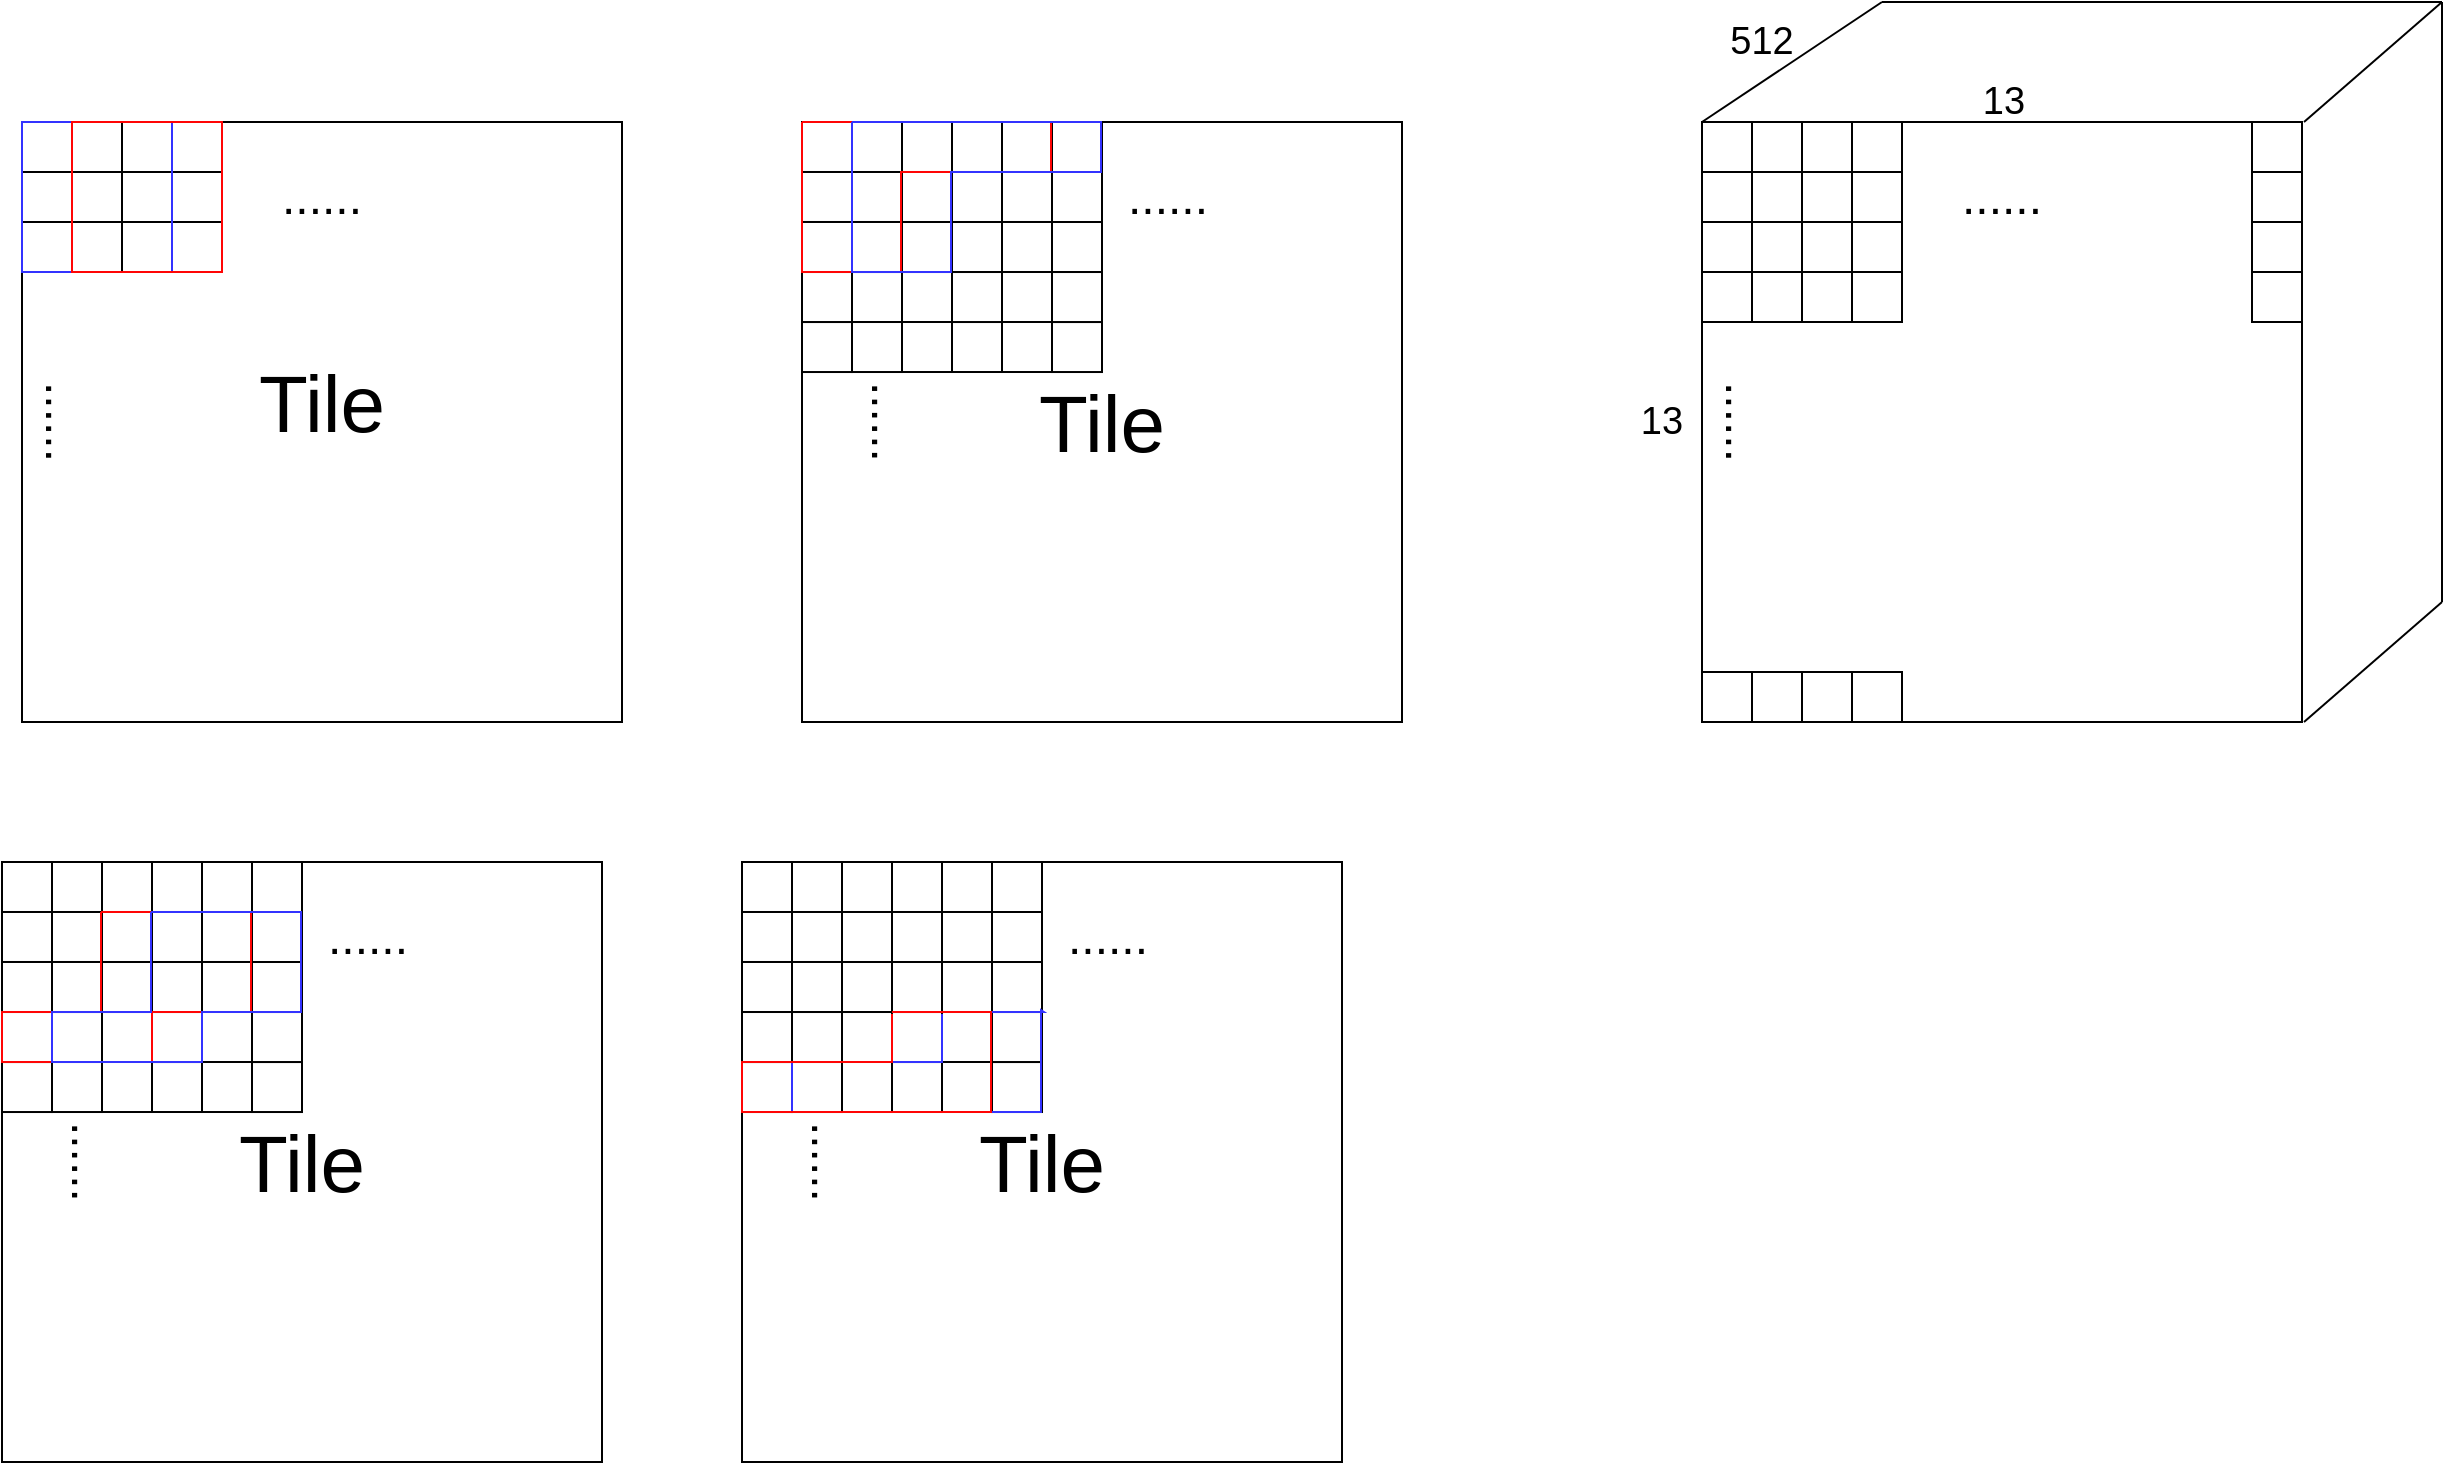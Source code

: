 <mxfile version="12.9.13" type="device"><diagram id="gLFDSMMotIsGhSDEbS6E" name="Page-1"><mxGraphModel dx="1173" dy="673" grid="1" gridSize="10" guides="1" tooltips="1" connect="1" arrows="1" fold="1" page="1" pageScale="1" pageWidth="827" pageHeight="1169" math="0" shadow="0"><root><mxCell id="0"/><mxCell id="1" parent="0"/><mxCell id="t9KHdx_iMMHljzyLXslS-122" value="" style="group" parent="1" vertex="1" connectable="0"><mxGeometry x="100" y="80" width="300" height="300" as="geometry"/></mxCell><mxCell id="t9KHdx_iMMHljzyLXslS-120" value="" style="group" parent="t9KHdx_iMMHljzyLXslS-122" vertex="1" connectable="0"><mxGeometry width="300" height="300" as="geometry"/></mxCell><mxCell id="t9KHdx_iMMHljzyLXslS-113" value="" style="rounded=0;whiteSpace=wrap;html=1;" parent="t9KHdx_iMMHljzyLXslS-120" vertex="1"><mxGeometry width="300" height="300" as="geometry"/></mxCell><mxCell id="t9KHdx_iMMHljzyLXslS-2" value="" style="rounded=0;whiteSpace=wrap;html=1;" parent="t9KHdx_iMMHljzyLXslS-120" vertex="1"><mxGeometry width="25" height="25" as="geometry"/></mxCell><mxCell id="t9KHdx_iMMHljzyLXslS-3" value="" style="rounded=0;whiteSpace=wrap;html=1;" parent="t9KHdx_iMMHljzyLXslS-120" vertex="1"><mxGeometry x="25" width="25" height="25" as="geometry"/></mxCell><mxCell id="t9KHdx_iMMHljzyLXslS-4" value="" style="rounded=0;whiteSpace=wrap;html=1;" parent="t9KHdx_iMMHljzyLXslS-120" vertex="1"><mxGeometry x="50" width="25" height="25" as="geometry"/></mxCell><mxCell id="t9KHdx_iMMHljzyLXslS-5" value="" style="rounded=0;whiteSpace=wrap;html=1;" parent="t9KHdx_iMMHljzyLXslS-120" vertex="1"><mxGeometry x="75" width="25" height="25" as="geometry"/></mxCell><mxCell id="t9KHdx_iMMHljzyLXslS-6" value="" style="rounded=0;whiteSpace=wrap;html=1;" parent="t9KHdx_iMMHljzyLXslS-120" vertex="1"><mxGeometry y="25" width="25" height="25" as="geometry"/></mxCell><mxCell id="t9KHdx_iMMHljzyLXslS-7" value="" style="rounded=0;whiteSpace=wrap;html=1;" parent="t9KHdx_iMMHljzyLXslS-120" vertex="1"><mxGeometry x="25" y="25" width="25" height="25" as="geometry"/></mxCell><mxCell id="t9KHdx_iMMHljzyLXslS-8" value="" style="rounded=0;whiteSpace=wrap;html=1;" parent="t9KHdx_iMMHljzyLXslS-120" vertex="1"><mxGeometry x="50" y="25" width="25" height="25" as="geometry"/></mxCell><mxCell id="t9KHdx_iMMHljzyLXslS-9" value="" style="rounded=0;whiteSpace=wrap;html=1;" parent="t9KHdx_iMMHljzyLXslS-120" vertex="1"><mxGeometry x="75" y="25" width="25" height="25" as="geometry"/></mxCell><mxCell id="t9KHdx_iMMHljzyLXslS-10" value="" style="rounded=0;whiteSpace=wrap;html=1;" parent="t9KHdx_iMMHljzyLXslS-120" vertex="1"><mxGeometry y="50" width="25" height="25" as="geometry"/></mxCell><mxCell id="t9KHdx_iMMHljzyLXslS-11" value="" style="rounded=0;whiteSpace=wrap;html=1;" parent="t9KHdx_iMMHljzyLXslS-120" vertex="1"><mxGeometry x="25" y="50" width="25" height="25" as="geometry"/></mxCell><mxCell id="t9KHdx_iMMHljzyLXslS-12" value="" style="rounded=0;whiteSpace=wrap;html=1;" parent="t9KHdx_iMMHljzyLXslS-120" vertex="1"><mxGeometry x="50" y="50" width="25" height="25" as="geometry"/></mxCell><mxCell id="t9KHdx_iMMHljzyLXslS-13" value="" style="rounded=0;whiteSpace=wrap;html=1;" parent="t9KHdx_iMMHljzyLXslS-120" vertex="1"><mxGeometry x="75" y="50" width="25" height="25" as="geometry"/></mxCell><mxCell id="t9KHdx_iMMHljzyLXslS-18" value="" style="rounded=0;whiteSpace=wrap;html=1;fillColor=none;strokeColor=#3333FF;" parent="t9KHdx_iMMHljzyLXslS-120" vertex="1"><mxGeometry width="75" height="75" as="geometry"/></mxCell><mxCell id="t9KHdx_iMMHljzyLXslS-19" value="" style="rounded=0;whiteSpace=wrap;html=1;strokeColor=#FF0505;fillColor=none;" parent="t9KHdx_iMMHljzyLXslS-120" vertex="1"><mxGeometry x="25" width="75" height="75" as="geometry"/></mxCell><mxCell id="t9KHdx_iMMHljzyLXslS-20" value="&lt;font style=&quot;font-size: 40px&quot;&gt;Tile&lt;/font&gt;" style="text;html=1;strokeColor=none;fillColor=none;align=center;verticalAlign=middle;whiteSpace=wrap;rounded=0;" parent="t9KHdx_iMMHljzyLXslS-120" vertex="1"><mxGeometry x="130" y="130" width="40" height="20" as="geometry"/></mxCell><mxCell id="t9KHdx_iMMHljzyLXslS-21" value="&lt;font style=&quot;font-size: 24px&quot;&gt;......&lt;/font&gt;" style="text;html=1;strokeColor=none;fillColor=none;align=center;verticalAlign=middle;whiteSpace=wrap;rounded=0;" parent="t9KHdx_iMMHljzyLXslS-120" vertex="1"><mxGeometry x="130" y="27.5" width="40" height="20" as="geometry"/></mxCell><mxCell id="t9KHdx_iMMHljzyLXslS-22" value="&lt;font style=&quot;font-size: 24px&quot;&gt;......&lt;/font&gt;" style="text;html=1;strokeColor=none;fillColor=none;align=center;verticalAlign=middle;whiteSpace=wrap;rounded=0;rotation=90;" parent="t9KHdx_iMMHljzyLXslS-120" vertex="1"><mxGeometry y="140" width="40" height="20" as="geometry"/></mxCell><mxCell id="t9KHdx_iMMHljzyLXslS-124" value="" style="group" parent="1" vertex="1" connectable="0"><mxGeometry x="490" y="80" width="300" height="300" as="geometry"/></mxCell><mxCell id="t9KHdx_iMMHljzyLXslS-24" value="" style="group" parent="t9KHdx_iMMHljzyLXslS-124" vertex="1" connectable="0"><mxGeometry width="300" height="300" as="geometry"/></mxCell><mxCell id="t9KHdx_iMMHljzyLXslS-77" value="" style="group" parent="t9KHdx_iMMHljzyLXslS-24" vertex="1" connectable="0"><mxGeometry width="300" height="300" as="geometry"/></mxCell><mxCell id="t9KHdx_iMMHljzyLXslS-25" value="" style="rounded=0;whiteSpace=wrap;html=1;" parent="t9KHdx_iMMHljzyLXslS-77" vertex="1"><mxGeometry width="300" height="300" as="geometry"/></mxCell><mxCell id="t9KHdx_iMMHljzyLXslS-40" value="&lt;font style=&quot;font-size: 40px&quot;&gt;Tile&lt;/font&gt;" style="text;html=1;strokeColor=none;fillColor=none;align=center;verticalAlign=middle;whiteSpace=wrap;rounded=0;" parent="t9KHdx_iMMHljzyLXslS-77" vertex="1"><mxGeometry x="136.957" y="141.892" width="26.087" height="16.216" as="geometry"/></mxCell><mxCell id="t9KHdx_iMMHljzyLXslS-41" value="&lt;font style=&quot;font-size: 24px&quot;&gt;......&lt;/font&gt;" style="text;html=1;strokeColor=none;fillColor=none;align=center;verticalAlign=middle;whiteSpace=wrap;rounded=0;" parent="t9KHdx_iMMHljzyLXslS-77" vertex="1"><mxGeometry x="169.998" y="30.003" width="26.087" height="16.216" as="geometry"/></mxCell><mxCell id="t9KHdx_iMMHljzyLXslS-42" value="&lt;font style=&quot;font-size: 24px&quot;&gt;......&lt;/font&gt;" style="text;html=1;strokeColor=none;fillColor=none;align=center;verticalAlign=middle;whiteSpace=wrap;rounded=0;rotation=90;" parent="t9KHdx_iMMHljzyLXslS-77" vertex="1"><mxGeometry x="30.001" y="141.894" width="26.087" height="16.216" as="geometry"/></mxCell><mxCell id="t9KHdx_iMMHljzyLXslS-112" value="" style="group" parent="t9KHdx_iMMHljzyLXslS-77" vertex="1" connectable="0"><mxGeometry width="175" height="125.017" as="geometry"/></mxCell><mxCell id="t9KHdx_iMMHljzyLXslS-78" value="" style="group" parent="t9KHdx_iMMHljzyLXslS-112" vertex="1" connectable="0"><mxGeometry width="175" height="125.017" as="geometry"/></mxCell><mxCell id="t9KHdx_iMMHljzyLXslS-79" value="" style="rounded=0;whiteSpace=wrap;html=1;" parent="t9KHdx_iMMHljzyLXslS-78" vertex="1"><mxGeometry width="25" height="25" as="geometry"/></mxCell><mxCell id="t9KHdx_iMMHljzyLXslS-80" value="" style="rounded=0;whiteSpace=wrap;html=1;" parent="t9KHdx_iMMHljzyLXslS-78" vertex="1"><mxGeometry x="25" width="25" height="25" as="geometry"/></mxCell><mxCell id="t9KHdx_iMMHljzyLXslS-81" value="" style="rounded=0;whiteSpace=wrap;html=1;" parent="t9KHdx_iMMHljzyLXslS-78" vertex="1"><mxGeometry x="50" width="25" height="25" as="geometry"/></mxCell><mxCell id="t9KHdx_iMMHljzyLXslS-82" value="" style="rounded=0;whiteSpace=wrap;html=1;" parent="t9KHdx_iMMHljzyLXslS-78" vertex="1"><mxGeometry x="75" width="25" height="25" as="geometry"/></mxCell><mxCell id="t9KHdx_iMMHljzyLXslS-83" value="" style="rounded=0;whiteSpace=wrap;html=1;" parent="t9KHdx_iMMHljzyLXslS-78" vertex="1"><mxGeometry y="24.997" width="25" height="25" as="geometry"/></mxCell><mxCell id="t9KHdx_iMMHljzyLXslS-84" value="" style="rounded=0;whiteSpace=wrap;html=1;" parent="t9KHdx_iMMHljzyLXslS-78" vertex="1"><mxGeometry x="25" y="24.997" width="25" height="25" as="geometry"/></mxCell><mxCell id="t9KHdx_iMMHljzyLXslS-85" value="" style="rounded=0;whiteSpace=wrap;html=1;" parent="t9KHdx_iMMHljzyLXslS-78" vertex="1"><mxGeometry x="50" y="24.997" width="25" height="25" as="geometry"/></mxCell><mxCell id="t9KHdx_iMMHljzyLXslS-86" value="" style="rounded=0;whiteSpace=wrap;html=1;" parent="t9KHdx_iMMHljzyLXslS-78" vertex="1"><mxGeometry x="75" y="24.997" width="25" height="25" as="geometry"/></mxCell><mxCell id="t9KHdx_iMMHljzyLXslS-87" value="" style="rounded=0;whiteSpace=wrap;html=1;" parent="t9KHdx_iMMHljzyLXslS-78" vertex="1"><mxGeometry y="49.994" width="25" height="25" as="geometry"/></mxCell><mxCell id="t9KHdx_iMMHljzyLXslS-88" value="" style="rounded=0;whiteSpace=wrap;html=1;" parent="t9KHdx_iMMHljzyLXslS-78" vertex="1"><mxGeometry x="25" y="49.994" width="25" height="25" as="geometry"/></mxCell><mxCell id="t9KHdx_iMMHljzyLXslS-89" value="" style="rounded=0;whiteSpace=wrap;html=1;" parent="t9KHdx_iMMHljzyLXslS-78" vertex="1"><mxGeometry y="100.014" width="25" height="25" as="geometry"/></mxCell><mxCell id="t9KHdx_iMMHljzyLXslS-90" value="" style="rounded=0;whiteSpace=wrap;html=1;" parent="t9KHdx_iMMHljzyLXslS-78" vertex="1"><mxGeometry x="50" y="50.004" width="25" height="25" as="geometry"/></mxCell><mxCell id="t9KHdx_iMMHljzyLXslS-91" value="" style="rounded=0;whiteSpace=wrap;html=1;" parent="t9KHdx_iMMHljzyLXslS-78" vertex="1"><mxGeometry x="100" width="25" height="25" as="geometry"/></mxCell><mxCell id="t9KHdx_iMMHljzyLXslS-92" value="" style="rounded=0;whiteSpace=wrap;html=1;" parent="t9KHdx_iMMHljzyLXslS-78" vertex="1"><mxGeometry x="125" width="25" height="25" as="geometry"/></mxCell><mxCell id="t9KHdx_iMMHljzyLXslS-93" value="" style="rounded=0;whiteSpace=wrap;html=1;" parent="t9KHdx_iMMHljzyLXslS-78" vertex="1"><mxGeometry x="125" y="25" width="25" height="25" as="geometry"/></mxCell><mxCell id="t9KHdx_iMMHljzyLXslS-94" value="" style="rounded=0;whiteSpace=wrap;html=1;" parent="t9KHdx_iMMHljzyLXslS-78" vertex="1"><mxGeometry x="100" y="24.997" width="25" height="25" as="geometry"/></mxCell><mxCell id="t9KHdx_iMMHljzyLXslS-95" value="" style="rounded=0;whiteSpace=wrap;html=1;" parent="t9KHdx_iMMHljzyLXslS-78" vertex="1"><mxGeometry x="75" y="50.004" width="25" height="25" as="geometry"/></mxCell><mxCell id="t9KHdx_iMMHljzyLXslS-96" value="" style="rounded=0;whiteSpace=wrap;html=1;" parent="t9KHdx_iMMHljzyLXslS-78" vertex="1"><mxGeometry x="100" y="49.994" width="25" height="25" as="geometry"/></mxCell><mxCell id="t9KHdx_iMMHljzyLXslS-97" value="" style="rounded=0;whiteSpace=wrap;html=1;" parent="t9KHdx_iMMHljzyLXslS-78" vertex="1"><mxGeometry x="25" y="75.017" width="25" height="25" as="geometry"/></mxCell><mxCell id="t9KHdx_iMMHljzyLXslS-98" value="" style="rounded=0;whiteSpace=wrap;html=1;" parent="t9KHdx_iMMHljzyLXslS-78" vertex="1"><mxGeometry x="50" y="75.01" width="25" height="25" as="geometry"/></mxCell><mxCell id="t9KHdx_iMMHljzyLXslS-99" value="" style="rounded=0;whiteSpace=wrap;html=1;" parent="t9KHdx_iMMHljzyLXslS-78" vertex="1"><mxGeometry x="100" y="75.007" width="25" height="25" as="geometry"/></mxCell><mxCell id="t9KHdx_iMMHljzyLXslS-100" value="" style="rounded=0;whiteSpace=wrap;html=1;" parent="t9KHdx_iMMHljzyLXslS-78" vertex="1"><mxGeometry x="125" y="100.017" width="25" height="25" as="geometry"/></mxCell><mxCell id="t9KHdx_iMMHljzyLXslS-101" value="" style="rounded=0;whiteSpace=wrap;html=1;" parent="t9KHdx_iMMHljzyLXslS-78" vertex="1"><mxGeometry x="25" y="100.01" width="25" height="25" as="geometry"/></mxCell><mxCell id="t9KHdx_iMMHljzyLXslS-102" value="" style="rounded=0;whiteSpace=wrap;html=1;" parent="t9KHdx_iMMHljzyLXslS-78" vertex="1"><mxGeometry x="50" y="100.004" width="25" height="25" as="geometry"/></mxCell><mxCell id="t9KHdx_iMMHljzyLXslS-103" value="" style="rounded=0;whiteSpace=wrap;html=1;" parent="t9KHdx_iMMHljzyLXslS-78" vertex="1"><mxGeometry x="100" y="100.004" width="25" height="25" as="geometry"/></mxCell><mxCell id="t9KHdx_iMMHljzyLXslS-104" value="" style="rounded=0;whiteSpace=wrap;html=1;" parent="t9KHdx_iMMHljzyLXslS-78" vertex="1"><mxGeometry x="75" y="100.004" width="25" height="25" as="geometry"/></mxCell><mxCell id="t9KHdx_iMMHljzyLXslS-105" value="" style="rounded=0;whiteSpace=wrap;html=1;" parent="t9KHdx_iMMHljzyLXslS-78" vertex="1"><mxGeometry y="75.01" width="25" height="25" as="geometry"/></mxCell><mxCell id="t9KHdx_iMMHljzyLXslS-106" value="" style="rounded=0;whiteSpace=wrap;html=1;" parent="t9KHdx_iMMHljzyLXslS-78" vertex="1"><mxGeometry x="125" y="50.007" width="25" height="25" as="geometry"/></mxCell><mxCell id="t9KHdx_iMMHljzyLXslS-107" value="" style="rounded=0;whiteSpace=wrap;html=1;" parent="t9KHdx_iMMHljzyLXslS-78" vertex="1"><mxGeometry x="75" y="75.014" width="25" height="25" as="geometry"/></mxCell><mxCell id="t9KHdx_iMMHljzyLXslS-108" value="" style="rounded=0;whiteSpace=wrap;html=1;" parent="t9KHdx_iMMHljzyLXslS-78" vertex="1"><mxGeometry x="125" y="75.014" width="25" height="25" as="geometry"/></mxCell><mxCell id="t9KHdx_iMMHljzyLXslS-109" value="" style="verticalLabelPosition=bottom;verticalAlign=top;html=1;shape=mxgraph.basic.polygon;polyCoords=[[0,0],[0.83,0],[0.83,0.25],[0.33,0.25],[0.33,0.75],[0.21,0.75],[0,0.75],[0,0]];polyline=1;fillColor=none;strokeColor=#FF0505;" parent="t9KHdx_iMMHljzyLXslS-78" vertex="1"><mxGeometry width="150" height="100" as="geometry"/></mxCell><mxCell id="t9KHdx_iMMHljzyLXslS-110" value="" style="verticalLabelPosition=bottom;verticalAlign=top;html=1;shape=mxgraph.basic.polygon;polyCoords=[[0,0],[0.83,0],[0.83,0.25],[0.33,0.25],[0.33,0.75],[0.21,0.75],[0,0.75],[0,0]];polyline=1;fillColor=none;strokeColor=#3333FF;" parent="t9KHdx_iMMHljzyLXslS-78" vertex="1"><mxGeometry x="25" y="0.02" width="150" height="100" as="geometry"/></mxCell><mxCell id="Ix4bKn2Kh6VQsm3Dfrl--1" value="" style="group" parent="1" vertex="1" connectable="0"><mxGeometry x="90" y="450" width="300" height="300" as="geometry"/></mxCell><mxCell id="t9KHdx_iMMHljzyLXslS-167" value="" style="group" parent="Ix4bKn2Kh6VQsm3Dfrl--1" vertex="1" connectable="0"><mxGeometry width="300" height="300" as="geometry"/></mxCell><mxCell id="t9KHdx_iMMHljzyLXslS-126" value="" style="group" parent="t9KHdx_iMMHljzyLXslS-167" vertex="1" connectable="0"><mxGeometry width="300" height="300" as="geometry"/></mxCell><mxCell id="t9KHdx_iMMHljzyLXslS-128" value="" style="rounded=0;whiteSpace=wrap;html=1;" parent="t9KHdx_iMMHljzyLXslS-126" vertex="1"><mxGeometry width="300" height="300" as="geometry"/></mxCell><mxCell id="t9KHdx_iMMHljzyLXslS-129" value="&lt;font style=&quot;font-size: 40px&quot;&gt;Tile&lt;/font&gt;" style="text;html=1;strokeColor=none;fillColor=none;align=center;verticalAlign=middle;whiteSpace=wrap;rounded=0;" parent="t9KHdx_iMMHljzyLXslS-126" vertex="1"><mxGeometry x="136.957" y="141.892" width="26.087" height="16.216" as="geometry"/></mxCell><mxCell id="t9KHdx_iMMHljzyLXslS-130" value="&lt;font style=&quot;font-size: 24px&quot;&gt;......&lt;/font&gt;" style="text;html=1;strokeColor=none;fillColor=none;align=center;verticalAlign=middle;whiteSpace=wrap;rounded=0;" parent="t9KHdx_iMMHljzyLXslS-126" vertex="1"><mxGeometry x="169.998" y="30.003" width="26.087" height="16.216" as="geometry"/></mxCell><mxCell id="t9KHdx_iMMHljzyLXslS-131" value="&lt;font style=&quot;font-size: 24px&quot;&gt;......&lt;/font&gt;" style="text;html=1;strokeColor=none;fillColor=none;align=center;verticalAlign=middle;whiteSpace=wrap;rounded=0;rotation=90;" parent="t9KHdx_iMMHljzyLXslS-126" vertex="1"><mxGeometry x="30.001" y="141.894" width="26.087" height="16.216" as="geometry"/></mxCell><mxCell id="t9KHdx_iMMHljzyLXslS-132" value="" style="group" parent="t9KHdx_iMMHljzyLXslS-126" vertex="1" connectable="0"><mxGeometry width="175" height="125.02" as="geometry"/></mxCell><mxCell id="t9KHdx_iMMHljzyLXslS-134" value="" style="rounded=0;whiteSpace=wrap;html=1;" parent="t9KHdx_iMMHljzyLXslS-132" vertex="1"><mxGeometry width="25" height="25" as="geometry"/></mxCell><mxCell id="t9KHdx_iMMHljzyLXslS-135" value="" style="rounded=0;whiteSpace=wrap;html=1;" parent="t9KHdx_iMMHljzyLXslS-132" vertex="1"><mxGeometry x="25" width="25" height="25" as="geometry"/></mxCell><mxCell id="t9KHdx_iMMHljzyLXslS-136" value="" style="rounded=0;whiteSpace=wrap;html=1;" parent="t9KHdx_iMMHljzyLXslS-132" vertex="1"><mxGeometry x="50" width="25" height="25" as="geometry"/></mxCell><mxCell id="t9KHdx_iMMHljzyLXslS-137" value="" style="rounded=0;whiteSpace=wrap;html=1;" parent="t9KHdx_iMMHljzyLXslS-132" vertex="1"><mxGeometry x="75" width="25" height="25" as="geometry"/></mxCell><mxCell id="t9KHdx_iMMHljzyLXslS-138" value="" style="rounded=0;whiteSpace=wrap;html=1;" parent="t9KHdx_iMMHljzyLXslS-132" vertex="1"><mxGeometry y="24.997" width="25" height="25" as="geometry"/></mxCell><mxCell id="t9KHdx_iMMHljzyLXslS-139" value="" style="rounded=0;whiteSpace=wrap;html=1;" parent="t9KHdx_iMMHljzyLXslS-132" vertex="1"><mxGeometry x="25" y="24.997" width="25" height="25" as="geometry"/></mxCell><mxCell id="t9KHdx_iMMHljzyLXslS-140" value="" style="rounded=0;whiteSpace=wrap;html=1;" parent="t9KHdx_iMMHljzyLXslS-132" vertex="1"><mxGeometry x="50" y="24.997" width="25" height="25" as="geometry"/></mxCell><mxCell id="t9KHdx_iMMHljzyLXslS-141" value="" style="rounded=0;whiteSpace=wrap;html=1;" parent="t9KHdx_iMMHljzyLXslS-132" vertex="1"><mxGeometry x="75" y="24.997" width="25" height="25" as="geometry"/></mxCell><mxCell id="t9KHdx_iMMHljzyLXslS-142" value="" style="rounded=0;whiteSpace=wrap;html=1;" parent="t9KHdx_iMMHljzyLXslS-132" vertex="1"><mxGeometry y="49.994" width="25" height="25" as="geometry"/></mxCell><mxCell id="t9KHdx_iMMHljzyLXslS-143" value="" style="rounded=0;whiteSpace=wrap;html=1;" parent="t9KHdx_iMMHljzyLXslS-132" vertex="1"><mxGeometry x="25" y="49.994" width="25" height="25" as="geometry"/></mxCell><mxCell id="t9KHdx_iMMHljzyLXslS-144" value="" style="rounded=0;whiteSpace=wrap;html=1;" parent="t9KHdx_iMMHljzyLXslS-132" vertex="1"><mxGeometry y="100.014" width="25" height="25" as="geometry"/></mxCell><mxCell id="t9KHdx_iMMHljzyLXslS-145" value="" style="rounded=0;whiteSpace=wrap;html=1;" parent="t9KHdx_iMMHljzyLXslS-132" vertex="1"><mxGeometry x="50" y="50.004" width="25" height="25" as="geometry"/></mxCell><mxCell id="t9KHdx_iMMHljzyLXslS-146" value="" style="rounded=0;whiteSpace=wrap;html=1;" parent="t9KHdx_iMMHljzyLXslS-132" vertex="1"><mxGeometry x="100" width="25" height="25" as="geometry"/></mxCell><mxCell id="t9KHdx_iMMHljzyLXslS-147" value="" style="rounded=0;whiteSpace=wrap;html=1;" parent="t9KHdx_iMMHljzyLXslS-132" vertex="1"><mxGeometry x="125" width="25" height="25" as="geometry"/></mxCell><mxCell id="t9KHdx_iMMHljzyLXslS-148" value="" style="rounded=0;whiteSpace=wrap;html=1;" parent="t9KHdx_iMMHljzyLXslS-132" vertex="1"><mxGeometry x="125" y="25" width="25" height="25" as="geometry"/></mxCell><mxCell id="t9KHdx_iMMHljzyLXslS-149" value="" style="rounded=0;whiteSpace=wrap;html=1;" parent="t9KHdx_iMMHljzyLXslS-132" vertex="1"><mxGeometry x="100" y="24.997" width="25" height="25" as="geometry"/></mxCell><mxCell id="t9KHdx_iMMHljzyLXslS-150" value="" style="rounded=0;whiteSpace=wrap;html=1;" parent="t9KHdx_iMMHljzyLXslS-132" vertex="1"><mxGeometry x="75" y="50.004" width="25" height="25" as="geometry"/></mxCell><mxCell id="t9KHdx_iMMHljzyLXslS-151" value="" style="rounded=0;whiteSpace=wrap;html=1;" parent="t9KHdx_iMMHljzyLXslS-132" vertex="1"><mxGeometry x="100" y="49.994" width="25" height="25" as="geometry"/></mxCell><mxCell id="t9KHdx_iMMHljzyLXslS-152" value="" style="rounded=0;whiteSpace=wrap;html=1;" parent="t9KHdx_iMMHljzyLXslS-132" vertex="1"><mxGeometry x="25" y="75.017" width="25" height="25" as="geometry"/></mxCell><mxCell id="t9KHdx_iMMHljzyLXslS-153" value="" style="rounded=0;whiteSpace=wrap;html=1;" parent="t9KHdx_iMMHljzyLXslS-132" vertex="1"><mxGeometry x="50" y="75.01" width="25" height="25" as="geometry"/></mxCell><mxCell id="t9KHdx_iMMHljzyLXslS-154" value="" style="rounded=0;whiteSpace=wrap;html=1;" parent="t9KHdx_iMMHljzyLXslS-132" vertex="1"><mxGeometry x="100" y="75.007" width="25" height="25" as="geometry"/></mxCell><mxCell id="t9KHdx_iMMHljzyLXslS-155" value="" style="rounded=0;whiteSpace=wrap;html=1;" parent="t9KHdx_iMMHljzyLXslS-132" vertex="1"><mxGeometry x="125" y="100.017" width="25" height="25" as="geometry"/></mxCell><mxCell id="t9KHdx_iMMHljzyLXslS-156" value="" style="rounded=0;whiteSpace=wrap;html=1;" parent="t9KHdx_iMMHljzyLXslS-132" vertex="1"><mxGeometry x="25" y="100.01" width="25" height="25" as="geometry"/></mxCell><mxCell id="t9KHdx_iMMHljzyLXslS-157" value="" style="rounded=0;whiteSpace=wrap;html=1;" parent="t9KHdx_iMMHljzyLXslS-132" vertex="1"><mxGeometry x="50" y="100.004" width="25" height="25" as="geometry"/></mxCell><mxCell id="t9KHdx_iMMHljzyLXslS-158" value="" style="rounded=0;whiteSpace=wrap;html=1;" parent="t9KHdx_iMMHljzyLXslS-132" vertex="1"><mxGeometry x="100" y="100.004" width="25" height="25" as="geometry"/></mxCell><mxCell id="t9KHdx_iMMHljzyLXslS-159" value="" style="rounded=0;whiteSpace=wrap;html=1;" parent="t9KHdx_iMMHljzyLXslS-132" vertex="1"><mxGeometry x="75" y="100.004" width="25" height="25" as="geometry"/></mxCell><mxCell id="t9KHdx_iMMHljzyLXslS-160" value="" style="rounded=0;whiteSpace=wrap;html=1;" parent="t9KHdx_iMMHljzyLXslS-132" vertex="1"><mxGeometry y="75.01" width="25" height="25" as="geometry"/></mxCell><mxCell id="t9KHdx_iMMHljzyLXslS-161" value="" style="rounded=0;whiteSpace=wrap;html=1;" parent="t9KHdx_iMMHljzyLXslS-132" vertex="1"><mxGeometry x="125" y="50.007" width="25" height="25" as="geometry"/></mxCell><mxCell id="t9KHdx_iMMHljzyLXslS-162" value="" style="rounded=0;whiteSpace=wrap;html=1;" parent="t9KHdx_iMMHljzyLXslS-132" vertex="1"><mxGeometry x="75" y="75.014" width="25" height="25" as="geometry"/></mxCell><mxCell id="t9KHdx_iMMHljzyLXslS-163" value="" style="rounded=0;whiteSpace=wrap;html=1;" parent="t9KHdx_iMMHljzyLXslS-132" vertex="1"><mxGeometry x="125" y="75.014" width="25" height="25" as="geometry"/></mxCell><mxCell id="t9KHdx_iMMHljzyLXslS-164" value="" style="verticalLabelPosition=bottom;verticalAlign=top;html=1;shape=mxgraph.basic.polygon;polyCoords=[[0.33,0],[0.83,0],[0.83,0.5],[0.5,0.5],[0.5,0.75],[0,0.75],[0,0.5],[0.33,0.5],[0.33,0]];polyline=1;fillColor=none;strokeColor=#FF0505;" parent="t9KHdx_iMMHljzyLXslS-132" vertex="1"><mxGeometry y="25" width="150" height="100" as="geometry"/></mxCell><mxCell id="t9KHdx_iMMHljzyLXslS-166" value="" style="verticalLabelPosition=bottom;verticalAlign=top;html=1;shape=mxgraph.basic.polygon;polyCoords=[[0.33,0],[0.83,0],[0.83,0.5],[0.5,0.5],[0.5,0.75],[0,0.75],[0,0.5],[0.33,0.5],[0.33,0]];polyline=1;fillColor=none;strokeColor=#3333FF;" parent="t9KHdx_iMMHljzyLXslS-132" vertex="1"><mxGeometry x="25" y="25" width="150" height="100" as="geometry"/></mxCell><mxCell id="Ix4bKn2Kh6VQsm3Dfrl--2" value="" style="group" parent="1" vertex="1" connectable="0"><mxGeometry x="460" y="450" width="300" height="300" as="geometry"/></mxCell><mxCell id="t9KHdx_iMMHljzyLXslS-211" value="" style="group" parent="Ix4bKn2Kh6VQsm3Dfrl--2" vertex="1" connectable="0"><mxGeometry width="300" height="300" as="geometry"/></mxCell><mxCell id="t9KHdx_iMMHljzyLXslS-172" value="" style="rounded=0;whiteSpace=wrap;html=1;" parent="t9KHdx_iMMHljzyLXslS-211" vertex="1"><mxGeometry width="300" height="300" as="geometry"/></mxCell><mxCell id="t9KHdx_iMMHljzyLXslS-173" value="&lt;font style=&quot;font-size: 40px&quot;&gt;Tile&lt;/font&gt;" style="text;html=1;strokeColor=none;fillColor=none;align=center;verticalAlign=middle;whiteSpace=wrap;rounded=0;" parent="t9KHdx_iMMHljzyLXslS-211" vertex="1"><mxGeometry x="136.957" y="141.892" width="26.087" height="16.216" as="geometry"/></mxCell><mxCell id="t9KHdx_iMMHljzyLXslS-174" value="&lt;font style=&quot;font-size: 24px&quot;&gt;......&lt;/font&gt;" style="text;html=1;strokeColor=none;fillColor=none;align=center;verticalAlign=middle;whiteSpace=wrap;rounded=0;" parent="t9KHdx_iMMHljzyLXslS-211" vertex="1"><mxGeometry x="169.998" y="30.003" width="26.087" height="16.216" as="geometry"/></mxCell><mxCell id="t9KHdx_iMMHljzyLXslS-175" value="&lt;font style=&quot;font-size: 24px&quot;&gt;......&lt;/font&gt;" style="text;html=1;strokeColor=none;fillColor=none;align=center;verticalAlign=middle;whiteSpace=wrap;rounded=0;rotation=90;" parent="t9KHdx_iMMHljzyLXslS-211" vertex="1"><mxGeometry x="30.001" y="141.894" width="26.087" height="16.216" as="geometry"/></mxCell><mxCell id="t9KHdx_iMMHljzyLXslS-178" value="" style="rounded=0;whiteSpace=wrap;html=1;" parent="t9KHdx_iMMHljzyLXslS-211" vertex="1"><mxGeometry width="25" height="25" as="geometry"/></mxCell><mxCell id="t9KHdx_iMMHljzyLXslS-179" value="" style="rounded=0;whiteSpace=wrap;html=1;" parent="t9KHdx_iMMHljzyLXslS-211" vertex="1"><mxGeometry x="25" width="25" height="25" as="geometry"/></mxCell><mxCell id="t9KHdx_iMMHljzyLXslS-180" value="" style="rounded=0;whiteSpace=wrap;html=1;" parent="t9KHdx_iMMHljzyLXslS-211" vertex="1"><mxGeometry x="50" width="25" height="25" as="geometry"/></mxCell><mxCell id="t9KHdx_iMMHljzyLXslS-181" value="" style="rounded=0;whiteSpace=wrap;html=1;" parent="t9KHdx_iMMHljzyLXslS-211" vertex="1"><mxGeometry x="75" width="25" height="25" as="geometry"/></mxCell><mxCell id="t9KHdx_iMMHljzyLXslS-182" value="" style="rounded=0;whiteSpace=wrap;html=1;" parent="t9KHdx_iMMHljzyLXslS-211" vertex="1"><mxGeometry y="24.997" width="25" height="25" as="geometry"/></mxCell><mxCell id="t9KHdx_iMMHljzyLXslS-183" value="" style="rounded=0;whiteSpace=wrap;html=1;" parent="t9KHdx_iMMHljzyLXslS-211" vertex="1"><mxGeometry x="25" y="24.997" width="25" height="25" as="geometry"/></mxCell><mxCell id="t9KHdx_iMMHljzyLXslS-184" value="" style="rounded=0;whiteSpace=wrap;html=1;" parent="t9KHdx_iMMHljzyLXslS-211" vertex="1"><mxGeometry x="50" y="24.997" width="25" height="25" as="geometry"/></mxCell><mxCell id="t9KHdx_iMMHljzyLXslS-185" value="" style="rounded=0;whiteSpace=wrap;html=1;" parent="t9KHdx_iMMHljzyLXslS-211" vertex="1"><mxGeometry x="75" y="24.997" width="25" height="25" as="geometry"/></mxCell><mxCell id="t9KHdx_iMMHljzyLXslS-186" value="" style="rounded=0;whiteSpace=wrap;html=1;" parent="t9KHdx_iMMHljzyLXslS-211" vertex="1"><mxGeometry y="49.994" width="25" height="25" as="geometry"/></mxCell><mxCell id="t9KHdx_iMMHljzyLXslS-187" value="" style="rounded=0;whiteSpace=wrap;html=1;" parent="t9KHdx_iMMHljzyLXslS-211" vertex="1"><mxGeometry x="25" y="49.994" width="25" height="25" as="geometry"/></mxCell><mxCell id="t9KHdx_iMMHljzyLXslS-188" value="" style="rounded=0;whiteSpace=wrap;html=1;" parent="t9KHdx_iMMHljzyLXslS-211" vertex="1"><mxGeometry y="100.014" width="25" height="25" as="geometry"/></mxCell><mxCell id="t9KHdx_iMMHljzyLXslS-189" value="" style="rounded=0;whiteSpace=wrap;html=1;" parent="t9KHdx_iMMHljzyLXslS-211" vertex="1"><mxGeometry x="50" y="50.004" width="25" height="25" as="geometry"/></mxCell><mxCell id="t9KHdx_iMMHljzyLXslS-190" value="" style="rounded=0;whiteSpace=wrap;html=1;" parent="t9KHdx_iMMHljzyLXslS-211" vertex="1"><mxGeometry x="100" width="25" height="25" as="geometry"/></mxCell><mxCell id="t9KHdx_iMMHljzyLXslS-191" value="" style="rounded=0;whiteSpace=wrap;html=1;" parent="t9KHdx_iMMHljzyLXslS-211" vertex="1"><mxGeometry x="125" width="25" height="25" as="geometry"/></mxCell><mxCell id="t9KHdx_iMMHljzyLXslS-192" value="" style="rounded=0;whiteSpace=wrap;html=1;" parent="t9KHdx_iMMHljzyLXslS-211" vertex="1"><mxGeometry x="125" y="25" width="25" height="25" as="geometry"/></mxCell><mxCell id="t9KHdx_iMMHljzyLXslS-193" value="" style="rounded=0;whiteSpace=wrap;html=1;" parent="t9KHdx_iMMHljzyLXslS-211" vertex="1"><mxGeometry x="100" y="24.997" width="25" height="25" as="geometry"/></mxCell><mxCell id="t9KHdx_iMMHljzyLXslS-194" value="" style="rounded=0;whiteSpace=wrap;html=1;" parent="t9KHdx_iMMHljzyLXslS-211" vertex="1"><mxGeometry x="75" y="50.004" width="25" height="25" as="geometry"/></mxCell><mxCell id="t9KHdx_iMMHljzyLXslS-195" value="" style="rounded=0;whiteSpace=wrap;html=1;" parent="t9KHdx_iMMHljzyLXslS-211" vertex="1"><mxGeometry x="100" y="49.994" width="25" height="25" as="geometry"/></mxCell><mxCell id="t9KHdx_iMMHljzyLXslS-196" value="" style="rounded=0;whiteSpace=wrap;html=1;" parent="t9KHdx_iMMHljzyLXslS-211" vertex="1"><mxGeometry x="25" y="75.017" width="25" height="25" as="geometry"/></mxCell><mxCell id="t9KHdx_iMMHljzyLXslS-197" value="" style="rounded=0;whiteSpace=wrap;html=1;" parent="t9KHdx_iMMHljzyLXslS-211" vertex="1"><mxGeometry x="50" y="75.01" width="25" height="25" as="geometry"/></mxCell><mxCell id="t9KHdx_iMMHljzyLXslS-198" value="" style="rounded=0;whiteSpace=wrap;html=1;" parent="t9KHdx_iMMHljzyLXslS-211" vertex="1"><mxGeometry x="100" y="75.007" width="25" height="25" as="geometry"/></mxCell><mxCell id="t9KHdx_iMMHljzyLXslS-199" value="" style="rounded=0;whiteSpace=wrap;html=1;" parent="t9KHdx_iMMHljzyLXslS-211" vertex="1"><mxGeometry x="125" y="100.017" width="25" height="25" as="geometry"/></mxCell><mxCell id="t9KHdx_iMMHljzyLXslS-200" value="" style="rounded=0;whiteSpace=wrap;html=1;" parent="t9KHdx_iMMHljzyLXslS-211" vertex="1"><mxGeometry x="25" y="100.01" width="25" height="25" as="geometry"/></mxCell><mxCell id="t9KHdx_iMMHljzyLXslS-201" value="" style="rounded=0;whiteSpace=wrap;html=1;" parent="t9KHdx_iMMHljzyLXslS-211" vertex="1"><mxGeometry x="50" y="100.004" width="25" height="25" as="geometry"/></mxCell><mxCell id="t9KHdx_iMMHljzyLXslS-202" value="" style="rounded=0;whiteSpace=wrap;html=1;" parent="t9KHdx_iMMHljzyLXslS-211" vertex="1"><mxGeometry x="100" y="100.004" width="25" height="25" as="geometry"/></mxCell><mxCell id="t9KHdx_iMMHljzyLXslS-203" value="" style="rounded=0;whiteSpace=wrap;html=1;" parent="t9KHdx_iMMHljzyLXslS-211" vertex="1"><mxGeometry x="75" y="100.004" width="25" height="25" as="geometry"/></mxCell><mxCell id="t9KHdx_iMMHljzyLXslS-204" value="" style="rounded=0;whiteSpace=wrap;html=1;" parent="t9KHdx_iMMHljzyLXslS-211" vertex="1"><mxGeometry y="75.01" width="25" height="25" as="geometry"/></mxCell><mxCell id="t9KHdx_iMMHljzyLXslS-205" value="" style="rounded=0;whiteSpace=wrap;html=1;" parent="t9KHdx_iMMHljzyLXslS-211" vertex="1"><mxGeometry x="125" y="50.007" width="25" height="25" as="geometry"/></mxCell><mxCell id="t9KHdx_iMMHljzyLXslS-206" value="" style="rounded=0;whiteSpace=wrap;html=1;" parent="t9KHdx_iMMHljzyLXslS-211" vertex="1"><mxGeometry x="75" y="75.014" width="25" height="25" as="geometry"/></mxCell><mxCell id="t9KHdx_iMMHljzyLXslS-207" value="" style="rounded=0;whiteSpace=wrap;html=1;" parent="t9KHdx_iMMHljzyLXslS-211" vertex="1"><mxGeometry x="125" y="75.014" width="25" height="25" as="geometry"/></mxCell><mxCell id="t9KHdx_iMMHljzyLXslS-209" value="" style="verticalLabelPosition=bottom;verticalAlign=top;html=1;shape=mxgraph.basic.polygon;polyCoords=[[0.5,0.25],[0.84,0.25],[0.83,0.24],[0.83,0.75],[0.67,0.75],[0,0.75],[0,0.5],[0.5,0.5],[0.5,0.26]];polyline=1;fillColor=none;strokeColor=#3333FF;" parent="t9KHdx_iMMHljzyLXslS-211" vertex="1"><mxGeometry x="25" y="50.01" width="150" height="100" as="geometry"/></mxCell><mxCell id="t9KHdx_iMMHljzyLXslS-210" value="" style="verticalLabelPosition=bottom;verticalAlign=top;html=1;shape=mxgraph.basic.polygon;polyCoords=[[0.5,0.25],[0.83,0.25],[0.83,0.36],[0.83,0.75],[0.67,0.75],[0,0.75],[0,0.5],[0.5,0.5],[0.5,0.26]];polyline=1;fillColor=none;strokeColor=#FF0505;" parent="t9KHdx_iMMHljzyLXslS-211" vertex="1"><mxGeometry y="49.99" width="150" height="100" as="geometry"/></mxCell><mxCell id="8T1Q09iZrHbSu6ZpF_tD-74" value="" style="group" vertex="1" connectable="0" parent="1"><mxGeometry x="940" y="20" width="370" height="360" as="geometry"/></mxCell><mxCell id="8T1Q09iZrHbSu6ZpF_tD-1" value="" style="group" vertex="1" connectable="0" parent="8T1Q09iZrHbSu6ZpF_tD-74"><mxGeometry y="60" width="301" height="300" as="geometry"/></mxCell><mxCell id="8T1Q09iZrHbSu6ZpF_tD-2" value="" style="group" vertex="1" connectable="0" parent="8T1Q09iZrHbSu6ZpF_tD-1"><mxGeometry width="301" height="300" as="geometry"/></mxCell><mxCell id="8T1Q09iZrHbSu6ZpF_tD-3" value="" style="rounded=0;whiteSpace=wrap;html=1;" vertex="1" parent="8T1Q09iZrHbSu6ZpF_tD-2"><mxGeometry width="300" height="300" as="geometry"/></mxCell><mxCell id="8T1Q09iZrHbSu6ZpF_tD-4" value="" style="rounded=0;whiteSpace=wrap;html=1;" vertex="1" parent="8T1Q09iZrHbSu6ZpF_tD-2"><mxGeometry width="25" height="25" as="geometry"/></mxCell><mxCell id="8T1Q09iZrHbSu6ZpF_tD-5" value="" style="rounded=0;whiteSpace=wrap;html=1;" vertex="1" parent="8T1Q09iZrHbSu6ZpF_tD-2"><mxGeometry x="25" width="25" height="25" as="geometry"/></mxCell><mxCell id="8T1Q09iZrHbSu6ZpF_tD-6" value="" style="rounded=0;whiteSpace=wrap;html=1;" vertex="1" parent="8T1Q09iZrHbSu6ZpF_tD-2"><mxGeometry x="50" width="25" height="25" as="geometry"/></mxCell><mxCell id="8T1Q09iZrHbSu6ZpF_tD-7" value="" style="rounded=0;whiteSpace=wrap;html=1;" vertex="1" parent="8T1Q09iZrHbSu6ZpF_tD-2"><mxGeometry x="75" width="25" height="25" as="geometry"/></mxCell><mxCell id="8T1Q09iZrHbSu6ZpF_tD-8" value="" style="rounded=0;whiteSpace=wrap;html=1;" vertex="1" parent="8T1Q09iZrHbSu6ZpF_tD-2"><mxGeometry y="25" width="25" height="25" as="geometry"/></mxCell><mxCell id="8T1Q09iZrHbSu6ZpF_tD-9" value="" style="rounded=0;whiteSpace=wrap;html=1;" vertex="1" parent="8T1Q09iZrHbSu6ZpF_tD-2"><mxGeometry x="25" y="25" width="25" height="25" as="geometry"/></mxCell><mxCell id="8T1Q09iZrHbSu6ZpF_tD-10" value="" style="rounded=0;whiteSpace=wrap;html=1;" vertex="1" parent="8T1Q09iZrHbSu6ZpF_tD-2"><mxGeometry x="50" y="25" width="25" height="25" as="geometry"/></mxCell><mxCell id="8T1Q09iZrHbSu6ZpF_tD-11" value="" style="rounded=0;whiteSpace=wrap;html=1;" vertex="1" parent="8T1Q09iZrHbSu6ZpF_tD-2"><mxGeometry x="75" y="25" width="25" height="25" as="geometry"/></mxCell><mxCell id="8T1Q09iZrHbSu6ZpF_tD-12" value="" style="rounded=0;whiteSpace=wrap;html=1;" vertex="1" parent="8T1Q09iZrHbSu6ZpF_tD-2"><mxGeometry y="50" width="25" height="25" as="geometry"/></mxCell><mxCell id="8T1Q09iZrHbSu6ZpF_tD-13" value="" style="rounded=0;whiteSpace=wrap;html=1;" vertex="1" parent="8T1Q09iZrHbSu6ZpF_tD-2"><mxGeometry x="25" y="50" width="25" height="25" as="geometry"/></mxCell><mxCell id="8T1Q09iZrHbSu6ZpF_tD-14" value="" style="rounded=0;whiteSpace=wrap;html=1;" vertex="1" parent="8T1Q09iZrHbSu6ZpF_tD-2"><mxGeometry x="50" y="50" width="25" height="25" as="geometry"/></mxCell><mxCell id="8T1Q09iZrHbSu6ZpF_tD-15" value="" style="rounded=0;whiteSpace=wrap;html=1;" vertex="1" parent="8T1Q09iZrHbSu6ZpF_tD-2"><mxGeometry x="75" y="50" width="25" height="25" as="geometry"/></mxCell><mxCell id="8T1Q09iZrHbSu6ZpF_tD-19" value="&lt;font style=&quot;font-size: 24px&quot;&gt;......&lt;/font&gt;" style="text;html=1;strokeColor=none;fillColor=none;align=center;verticalAlign=middle;whiteSpace=wrap;rounded=0;" vertex="1" parent="8T1Q09iZrHbSu6ZpF_tD-2"><mxGeometry x="130" y="27.5" width="40" height="20" as="geometry"/></mxCell><mxCell id="8T1Q09iZrHbSu6ZpF_tD-20" value="&lt;font style=&quot;font-size: 24px&quot;&gt;......&lt;/font&gt;" style="text;html=1;strokeColor=none;fillColor=none;align=center;verticalAlign=middle;whiteSpace=wrap;rounded=0;rotation=90;" vertex="1" parent="8T1Q09iZrHbSu6ZpF_tD-2"><mxGeometry y="140" width="40" height="20" as="geometry"/></mxCell><mxCell id="8T1Q09iZrHbSu6ZpF_tD-56" value="" style="rounded=0;whiteSpace=wrap;html=1;" vertex="1" parent="8T1Q09iZrHbSu6ZpF_tD-2"><mxGeometry x="75" y="75" width="25" height="25" as="geometry"/></mxCell><mxCell id="8T1Q09iZrHbSu6ZpF_tD-57" value="" style="rounded=0;whiteSpace=wrap;html=1;" vertex="1" parent="8T1Q09iZrHbSu6ZpF_tD-2"><mxGeometry x="50" y="75" width="25" height="25" as="geometry"/></mxCell><mxCell id="8T1Q09iZrHbSu6ZpF_tD-58" value="" style="rounded=0;whiteSpace=wrap;html=1;" vertex="1" parent="8T1Q09iZrHbSu6ZpF_tD-2"><mxGeometry x="25" y="75" width="25" height="25" as="geometry"/></mxCell><mxCell id="8T1Q09iZrHbSu6ZpF_tD-59" value="" style="rounded=0;whiteSpace=wrap;html=1;" vertex="1" parent="8T1Q09iZrHbSu6ZpF_tD-2"><mxGeometry y="75" width="25" height="25" as="geometry"/></mxCell><mxCell id="8T1Q09iZrHbSu6ZpF_tD-60" value="" style="rounded=0;whiteSpace=wrap;html=1;" vertex="1" parent="8T1Q09iZrHbSu6ZpF_tD-2"><mxGeometry x="275" width="25" height="25" as="geometry"/></mxCell><mxCell id="8T1Q09iZrHbSu6ZpF_tD-61" value="" style="rounded=0;whiteSpace=wrap;html=1;" vertex="1" parent="8T1Q09iZrHbSu6ZpF_tD-2"><mxGeometry x="275" y="25" width="25" height="25" as="geometry"/></mxCell><mxCell id="8T1Q09iZrHbSu6ZpF_tD-62" value="" style="rounded=0;whiteSpace=wrap;html=1;" vertex="1" parent="8T1Q09iZrHbSu6ZpF_tD-2"><mxGeometry x="275" y="50" width="25" height="25" as="geometry"/></mxCell><mxCell id="8T1Q09iZrHbSu6ZpF_tD-63" value="" style="rounded=0;whiteSpace=wrap;html=1;" vertex="1" parent="8T1Q09iZrHbSu6ZpF_tD-2"><mxGeometry x="275" y="75" width="25" height="25" as="geometry"/></mxCell><mxCell id="8T1Q09iZrHbSu6ZpF_tD-64" value="" style="rounded=0;whiteSpace=wrap;html=1;" vertex="1" parent="8T1Q09iZrHbSu6ZpF_tD-2"><mxGeometry y="275" width="25" height="25" as="geometry"/></mxCell><mxCell id="8T1Q09iZrHbSu6ZpF_tD-65" value="" style="rounded=0;whiteSpace=wrap;html=1;" vertex="1" parent="8T1Q09iZrHbSu6ZpF_tD-2"><mxGeometry x="25" y="275" width="25" height="25" as="geometry"/></mxCell><mxCell id="8T1Q09iZrHbSu6ZpF_tD-66" value="" style="rounded=0;whiteSpace=wrap;html=1;" vertex="1" parent="8T1Q09iZrHbSu6ZpF_tD-2"><mxGeometry x="50" y="275" width="25" height="25" as="geometry"/></mxCell><mxCell id="8T1Q09iZrHbSu6ZpF_tD-67" value="" style="rounded=0;whiteSpace=wrap;html=1;" vertex="1" parent="8T1Q09iZrHbSu6ZpF_tD-2"><mxGeometry x="75" y="275" width="25" height="25" as="geometry"/></mxCell><mxCell id="8T1Q09iZrHbSu6ZpF_tD-68" value="" style="endArrow=none;html=1;exitX=0;exitY=0;exitDx=0;exitDy=0;" edge="1" parent="8T1Q09iZrHbSu6ZpF_tD-74" source="8T1Q09iZrHbSu6ZpF_tD-4"><mxGeometry width="50" height="50" relative="1" as="geometry"><mxPoint x="10" y="60" as="sourcePoint"/><mxPoint x="90" as="targetPoint"/></mxGeometry></mxCell><mxCell id="8T1Q09iZrHbSu6ZpF_tD-69" value="" style="endArrow=none;html=1;exitX=0;exitY=0;exitDx=0;exitDy=0;" edge="1" parent="8T1Q09iZrHbSu6ZpF_tD-74"><mxGeometry width="50" height="50" relative="1" as="geometry"><mxPoint x="301" y="60" as="sourcePoint"/><mxPoint x="370" as="targetPoint"/></mxGeometry></mxCell><mxCell id="8T1Q09iZrHbSu6ZpF_tD-71" value="" style="endArrow=none;html=1;" edge="1" parent="8T1Q09iZrHbSu6ZpF_tD-74"><mxGeometry width="50" height="50" relative="1" as="geometry"><mxPoint x="90" as="sourcePoint"/><mxPoint x="370" as="targetPoint"/></mxGeometry></mxCell><mxCell id="8T1Q09iZrHbSu6ZpF_tD-72" value="" style="endArrow=none;html=1;exitX=0;exitY=0;exitDx=0;exitDy=0;" edge="1" parent="8T1Q09iZrHbSu6ZpF_tD-74"><mxGeometry width="50" height="50" relative="1" as="geometry"><mxPoint x="301" y="360" as="sourcePoint"/><mxPoint x="370" y="300" as="targetPoint"/></mxGeometry></mxCell><mxCell id="8T1Q09iZrHbSu6ZpF_tD-73" value="" style="endArrow=none;html=1;" edge="1" parent="8T1Q09iZrHbSu6ZpF_tD-74"><mxGeometry width="50" height="50" relative="1" as="geometry"><mxPoint x="370" y="300" as="sourcePoint"/><mxPoint x="370" as="targetPoint"/></mxGeometry></mxCell><mxCell id="8T1Q09iZrHbSu6ZpF_tD-75" value="&lt;font style=&quot;font-size: 19px&quot;&gt;512&lt;/font&gt;" style="text;html=1;strokeColor=none;fillColor=none;align=center;verticalAlign=middle;whiteSpace=wrap;rounded=0;" vertex="1" parent="8T1Q09iZrHbSu6ZpF_tD-74"><mxGeometry x="10" y="10" width="40" height="20" as="geometry"/></mxCell><mxCell id="8T1Q09iZrHbSu6ZpF_tD-77" value="&lt;font style=&quot;font-size: 19px&quot;&gt;13&lt;/font&gt;" style="text;html=1;align=center;verticalAlign=middle;whiteSpace=wrap;rounded=0;" vertex="1" parent="8T1Q09iZrHbSu6ZpF_tD-74"><mxGeometry x="130.5" y="40" width="40" height="20" as="geometry"/></mxCell><mxCell id="8T1Q09iZrHbSu6ZpF_tD-76" value="&lt;font style=&quot;font-size: 19px&quot;&gt;13&lt;/font&gt;" style="text;html=1;strokeColor=none;fillColor=none;align=center;verticalAlign=middle;whiteSpace=wrap;rounded=0;" vertex="1" parent="1"><mxGeometry x="900" y="220" width="40" height="20" as="geometry"/></mxCell></root></mxGraphModel></diagram></mxfile>